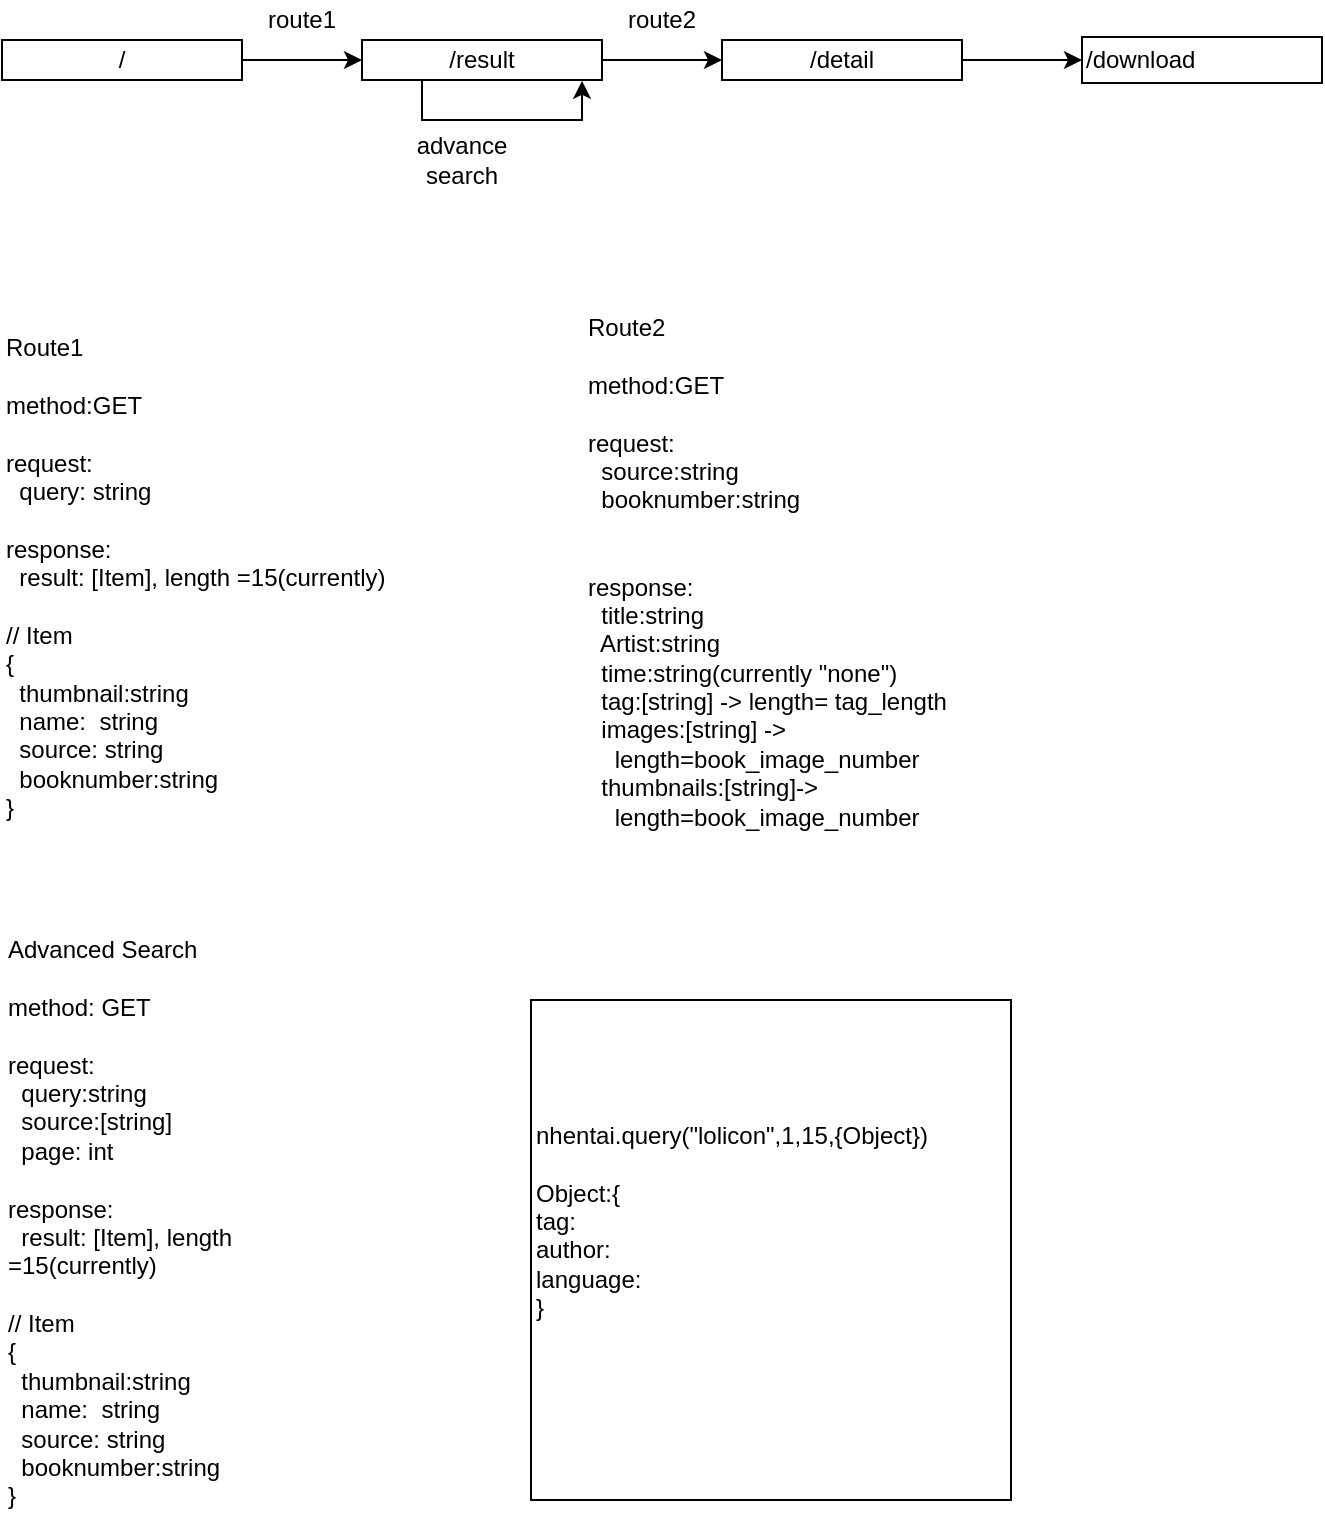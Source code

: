 <mxfile version="10.7.1" type="device"><diagram id="08uit6HjZDKloUMG0PfG" name="Page-1"><mxGraphModel dx="1991" dy="1019" grid="1" gridSize="10" guides="1" tooltips="1" connect="1" arrows="1" fold="1" page="1" pageScale="1" pageWidth="850" pageHeight="1100" math="0" shadow="0"><root><mxCell id="0"/><mxCell id="1" parent="0"/><mxCell id="3dN6h5e5GN1cTE79DWmz-3" style="edgeStyle=orthogonalEdgeStyle;rounded=0;orthogonalLoop=1;jettySize=auto;html=1;entryX=0;entryY=0.5;entryDx=0;entryDy=0;" edge="1" parent="1" source="3dN6h5e5GN1cTE79DWmz-1" target="3dN6h5e5GN1cTE79DWmz-2"><mxGeometry relative="1" as="geometry"/></mxCell><mxCell id="3dN6h5e5GN1cTE79DWmz-1" value="/" style="rounded=0;whiteSpace=wrap;html=1;" vertex="1" parent="1"><mxGeometry x="40" y="80" width="120" height="20" as="geometry"/></mxCell><mxCell id="3dN6h5e5GN1cTE79DWmz-5" style="edgeStyle=orthogonalEdgeStyle;rounded=0;orthogonalLoop=1;jettySize=auto;html=1;entryX=0;entryY=0.5;entryDx=0;entryDy=0;" edge="1" parent="1" source="3dN6h5e5GN1cTE79DWmz-2" target="3dN6h5e5GN1cTE79DWmz-4"><mxGeometry relative="1" as="geometry"/></mxCell><mxCell id="3dN6h5e5GN1cTE79DWmz-8" style="edgeStyle=orthogonalEdgeStyle;rounded=0;orthogonalLoop=1;jettySize=auto;html=1;exitX=0.25;exitY=1;exitDx=0;exitDy=0;entryX=0.917;entryY=1.021;entryDx=0;entryDy=0;entryPerimeter=0;" edge="1" parent="1" source="3dN6h5e5GN1cTE79DWmz-2" target="3dN6h5e5GN1cTE79DWmz-2"><mxGeometry relative="1" as="geometry"><mxPoint x="330" y="290" as="targetPoint"/><Array as="points"><mxPoint x="250" y="120"/><mxPoint x="330" y="120"/></Array></mxGeometry></mxCell><mxCell id="3dN6h5e5GN1cTE79DWmz-2" value="/result" style="rounded=0;whiteSpace=wrap;html=1;" vertex="1" parent="1"><mxGeometry x="220" y="80" width="120" height="20" as="geometry"/></mxCell><mxCell id="3dN6h5e5GN1cTE79DWmz-13" style="edgeStyle=orthogonalEdgeStyle;rounded=0;orthogonalLoop=1;jettySize=auto;html=1;" edge="1" parent="1" source="3dN6h5e5GN1cTE79DWmz-4" target="3dN6h5e5GN1cTE79DWmz-12"><mxGeometry relative="1" as="geometry"/></mxCell><mxCell id="3dN6h5e5GN1cTE79DWmz-4" value="/detail" style="rounded=0;whiteSpace=wrap;html=1;" vertex="1" parent="1"><mxGeometry x="400" y="80" width="120" height="20" as="geometry"/></mxCell><mxCell id="3dN6h5e5GN1cTE79DWmz-6" value="route1" style="text;html=1;strokeColor=none;fillColor=none;align=center;verticalAlign=middle;whiteSpace=wrap;rounded=0;" vertex="1" parent="1"><mxGeometry x="170" y="60" width="40" height="20" as="geometry"/></mxCell><mxCell id="3dN6h5e5GN1cTE79DWmz-7" value="route2" style="text;html=1;strokeColor=none;fillColor=none;align=center;verticalAlign=middle;whiteSpace=wrap;rounded=0;" vertex="1" parent="1"><mxGeometry x="350" y="60" width="40" height="20" as="geometry"/></mxCell><mxCell id="3dN6h5e5GN1cTE79DWmz-9" value="advance search" style="text;html=1;strokeColor=none;fillColor=none;align=center;verticalAlign=middle;whiteSpace=wrap;rounded=0;" vertex="1" parent="1"><mxGeometry x="250" y="130" width="40" height="20" as="geometry"/></mxCell><mxCell id="3dN6h5e5GN1cTE79DWmz-10" value="&lt;div&gt;Route1&lt;/div&gt;&lt;div&gt;&lt;br&gt;&lt;/div&gt;&lt;div&gt;method:GET&lt;br&gt;&lt;/div&gt;&lt;div&gt;&lt;br&gt;&lt;/div&gt;&lt;div&gt;request:&lt;/div&gt;&lt;div&gt;&amp;nbsp; query: string&lt;br&gt;&lt;/div&gt;&lt;div&gt;&lt;br&gt;&lt;/div&gt;&lt;div&gt;response:&lt;/div&gt;&lt;div&gt;&amp;nbsp; result: [Item], length =15(currently)&lt;br&gt;&lt;/div&gt;&lt;div&gt;&lt;br&gt;&lt;/div&gt;&lt;div&gt;// Item&lt;/div&gt;&lt;div&gt;{&lt;/div&gt;&lt;div&gt;&amp;nbsp; thumbnail:string&lt;/div&gt;&lt;div&gt;&amp;nbsp; name:&amp;nbsp; string&lt;br&gt;&lt;/div&gt;&lt;div&gt;&amp;nbsp; source: string&lt;br&gt;&lt;/div&gt;&lt;div&gt;&amp;nbsp; booknumber:string&lt;br&gt;&lt;/div&gt;&lt;div&gt;}&lt;br&gt;&lt;/div&gt;" style="text;html=1;strokeColor=none;fillColor=none;align=left;verticalAlign=top;whiteSpace=wrap;rounded=0;" vertex="1" parent="1"><mxGeometry x="40" y="220" width="210" height="280" as="geometry"/></mxCell><mxCell id="3dN6h5e5GN1cTE79DWmz-11" value="&lt;div&gt;Route2&lt;/div&gt;&lt;div&gt;&lt;br&gt;&lt;/div&gt;&lt;div&gt;method:GET&lt;/div&gt;&lt;div&gt;&lt;br&gt;&lt;/div&gt;&lt;div&gt;request:&lt;/div&gt;&lt;div&gt;&amp;nbsp; source:string&lt;/div&gt;&lt;div&gt;&amp;nbsp; booknumber:string&lt;br&gt;&lt;/div&gt;&lt;div&gt;&lt;br&gt;&lt;/div&gt;&lt;div&gt;&lt;br&gt;&lt;/div&gt;&lt;div&gt;response:&lt;/div&gt;&lt;div&gt;&amp;nbsp; title:string&lt;/div&gt;&lt;div&gt;&amp;nbsp; Artist:string&lt;/div&gt;&lt;div&gt;&amp;nbsp; time:string(currently &quot;none&quot;)&lt;/div&gt;&lt;div&gt;&amp;nbsp; tag:[string] -&amp;gt; length= tag_length&lt;/div&gt;&lt;div&gt;&amp;nbsp; images:[string] -&amp;gt;&lt;/div&gt;&lt;div&gt;&amp;nbsp;&amp;nbsp;&amp;nbsp; length=book_image_number&lt;/div&gt;&lt;div&gt;&amp;nbsp; thumbnails:[string]-&amp;gt;&lt;/div&gt;&lt;div&gt;&amp;nbsp;&amp;nbsp;&amp;nbsp; length=book_image_number&lt;br&gt;&lt;/div&gt;" style="text;html=1;strokeColor=none;fillColor=none;align=left;verticalAlign=top;whiteSpace=wrap;rounded=0;" vertex="1" parent="1"><mxGeometry x="331" y="210" width="200" height="270" as="geometry"/></mxCell><mxCell id="3dN6h5e5GN1cTE79DWmz-12" value="/download" style="rounded=0;whiteSpace=wrap;html=1;align=left;" vertex="1" parent="1"><mxGeometry x="580" y="78.5" width="120" height="23" as="geometry"/></mxCell><mxCell id="3dN6h5e5GN1cTE79DWmz-15" value="&lt;div&gt;Advanced Search&lt;/div&gt;&lt;div&gt;&lt;br&gt;&lt;/div&gt;&lt;div&gt;method: GET&lt;/div&gt;&lt;div&gt;&lt;br&gt;&lt;/div&gt;&lt;div&gt;request:&lt;/div&gt;&lt;div&gt;&amp;nbsp; query:string&lt;/div&gt;&lt;div&gt;&amp;nbsp; source:[string]&lt;/div&gt;&lt;div&gt;&amp;nbsp; page: int&lt;/div&gt;&lt;div&gt;&lt;br&gt;&lt;/div&gt;&lt;div&gt;&lt;div&gt;response:&lt;/div&gt;&lt;div&gt;&amp;nbsp; result: [Item], length =15(currently)&lt;br&gt;&lt;/div&gt;&lt;div&gt;&lt;br&gt;&lt;/div&gt;&lt;div&gt;// Item&lt;/div&gt;&lt;div&gt;{&lt;/div&gt;&lt;div&gt;&amp;nbsp; thumbnail:string&lt;/div&gt;&lt;div&gt;&amp;nbsp; name:&amp;nbsp; string&lt;br&gt;&lt;/div&gt;&lt;div&gt;&amp;nbsp; source: string&lt;br&gt;&lt;/div&gt;&lt;div&gt;&amp;nbsp; booknumber:string&lt;br&gt;&lt;/div&gt;}&lt;/div&gt;" style="text;html=1;strokeColor=none;fillColor=none;align=left;verticalAlign=top;whiteSpace=wrap;rounded=0;" vertex="1" parent="1"><mxGeometry x="41" y="521" width="190" height="250" as="geometry"/></mxCell><mxCell id="3dN6h5e5GN1cTE79DWmz-16" value="&lt;div&gt;nhentai.query(&quot;lolicon&quot;,1,15,{Object})&lt;/div&gt;&lt;div&gt;&lt;br&gt;&lt;/div&gt;&lt;div&gt;Object:{&lt;/div&gt;&lt;div&gt;tag:&lt;/div&gt;&lt;div&gt;author:&lt;/div&gt;&lt;div&gt;language:&lt;br&gt;&lt;/div&gt;&lt;div&gt;}&lt;br&gt;&lt;/div&gt;&lt;div&gt;&lt;br&gt;&lt;/div&gt;&lt;div&gt;&lt;br&gt;&lt;/div&gt;" style="rounded=0;whiteSpace=wrap;html=1;align=left;" vertex="1" parent="1"><mxGeometry x="304.5" y="560" width="240" height="250" as="geometry"/></mxCell></root></mxGraphModel></diagram></mxfile>